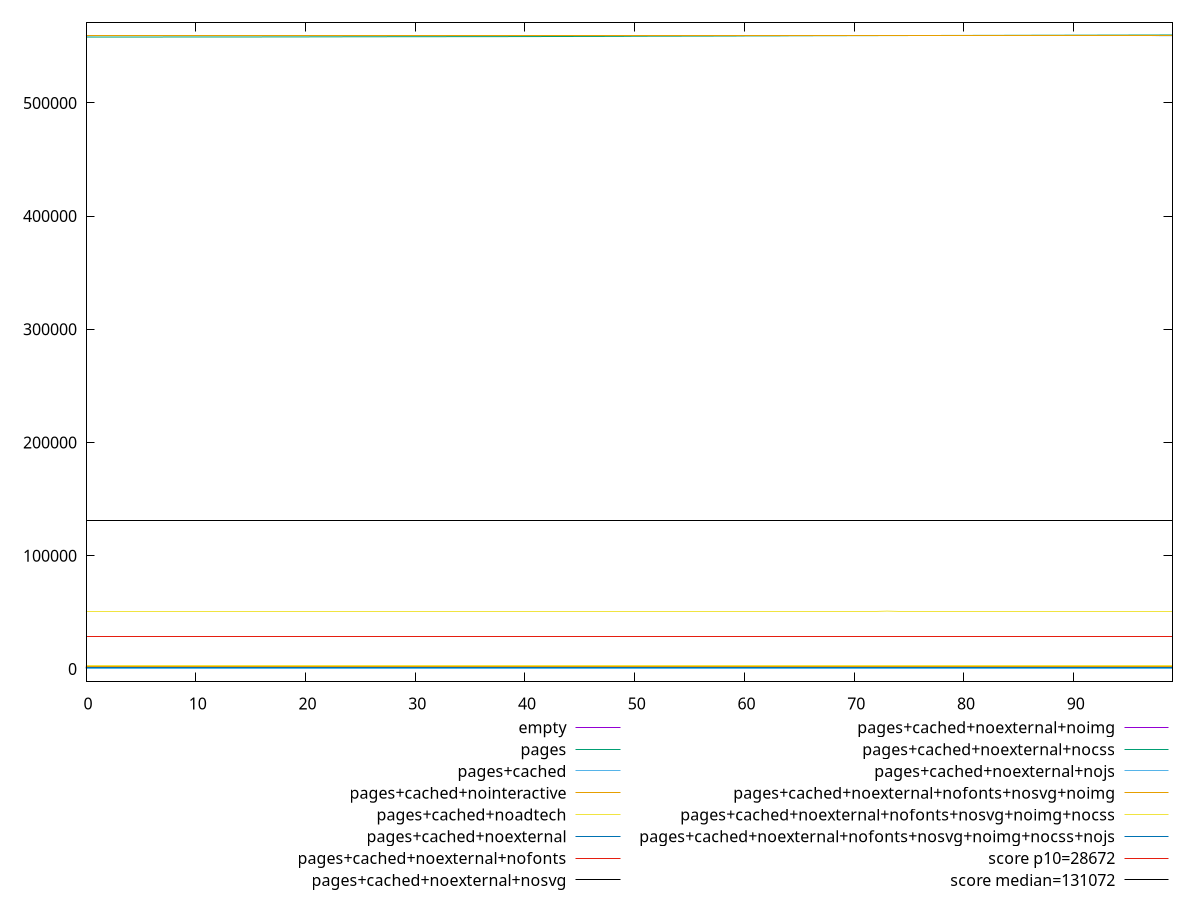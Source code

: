 reset

$empty <<EOF
0 0
1 0
2 0
3 0
4 0
5 0
6 0
7 0
8 0
9 0
10 0
11 0
12 0
13 0
14 0
15 0
16 0
17 0
18 0
19 0
20 0
21 0
22 0
23 0
24 0
25 0
26 0
27 0
28 0
29 0
30 0
31 0
32 0
33 0
34 0
35 0
36 0
37 0
38 0
39 0
40 0
41 0
42 0
43 0
44 0
45 0
46 0
47 0
48 0
49 0
50 0
51 0
52 0
53 0
54 0
55 0
56 0
57 0
58 0
59 0
60 0
61 0
62 0
63 0
64 0
65 0
66 0
67 0
68 0
69 0
70 0
71 0
72 0
73 0
74 0
75 0
76 0
77 0
78 0
79 0
80 0
81 0
82 0
83 0
84 0
85 0
86 0
87 0
88 0
89 0
90 0
91 0
92 0
93 0
94 0
95 0
96 0
97 0
98 0
99 0
EOF

$pages <<EOF
0 558157.9094985723
1 558164.2228957945
2 558170.5362930167
3 558176.8496902391
4 558183.1630874613
5 558193.1021513501
6 558198.5138346835
7 558204.827465239
8 558212.944990239
9 558219.2586207945
10 558225.5722513502
11 558231.8858819057
12 558238.1995124612
13 558244.5131430168
14 558250.8267735724
15 558257.1404041279
16 558263.4540346834
17 558269.767665239
18 558276.0812957946
19 558294.6036763501
20 558315.1608485724
21 558335.7180207946
22 558356.2751930167
23 558373.202465239
24 558393.759404128
25 558414.3163430168
26 558426.868040239
27 558434.8732819057
28 558446.659354128
29 558459.0610541279
30 558466.4506680168
31 558479.6182263502
32 558489.8746819057
33 558499.1884541279
34 558504.961865239
35 558509.6662291279
36 558519.7446541279
37 558529.4577763501
38 558549.2493235724
39 558569.0408707946
40 558588.8324180167
41 558608.623965239
42 558628.4155124612
43 558648.2070596835
44 558667.9986069057
45 558687.7901541279
46 558707.5817013502
47 558723.7377485724
48 558768.9750374611
49 558794.4210124612
50 558882.0682596834
51 558906.0190485724
52 558926.5412207945
53 558944.1316541279
54 558964.6538263501
55 558985.1759985724
56 559005.6981707945
57 559026.2203430168
58 559046.742515239
59 559067.2646874612
60 559145.0943180168
61 559164.8856319058
62 559166.7391541279
63 559184.6769457946
64 559263.6062096835
65 559296.639565239
66 559317.2317374612
67 559337.8239096835
68 559354.7990819056
69 559375.3910207945
70 559395.9829596834
71 559416.5748985724
72 559437.1668374613
73 559457.7587763502
74 559481.2924207946
75 559501.8843596835
76 559522.4762985724
77 559540.1265319057
78 559560.7184707946
79 559581.3104096835
80 559601.9023485724
81 559622.4942874613
82 559643.0862263502
83 559663.678165239
84 559684.2701041279
85 559707.8037485724
86 559732.0169207946
87 559752.6090930168
88 559773.201265239
89 559790.1715041279
90 559810.7634430168
91 559831.3553819057
92 559851.9473207946
93 559872.5392596835
94 559893.1311985723
95 559913.7231374612
96 559934.3150763501
97 559954.907015239
98 559974.5120096834
99 559995.1029763501
EOF

$pagesCached <<EOF
0 559090.7185985723
1 559300.2057759777
2 559300.7066139666
3 559301.2029826817
4 559301.6451924893
5 559303.5985134079
6 559303.6029826816
7 559304.2035413408
8 559304.2057759777
9 559304.6041000001
10 559305.0057759777
11 559305.3048446928
12 559305.4024240224
13 559306.4993513967
14 559306.5015860336
15 559307.4057759776
16 559308.4982340783
17 559309.0057759777
18 559309.0632620113
19 559309.3049379889
20 559309.519357604
21 559309.7010273744
22 559309.7038206705
23 559309.7613067039
24 559310.0101519554
25 559310.6084759777
26 559310.707731285
27 559311.3038206705
28 559311.5156720671
29 559311.6052173185
30 559311.7004687152
31 559311.9926206705
32 559311.9996307263
33 559312.0945759777
34 559312.2035413408
35 559312.7038206705
36 559313.0057759777
37 559313.2079173186
38 559313.3027033521
39 559313.4445653632
40 559313.5093139665
41 559313.7684759777
42 559314.2024240224
43 559314.2095932962
44 559314.3021446929
45 559315.1948553073
46 559316.1038206704
47 559316.3049379889
48 559316.4029826816
49 559316.9015860335
50 559317.8407480448
51 559318.3038206705
52 559318.6035413408
53 559319.0024240224
54 559319.1066139665
55 559319.4057759776
56 559319.6246648666
57 559320.3081966481
58 559320.3937379889
59 559320.4982340783
60 559320.7215922409
61 559321.1926206704
62 559321.5066139665
63 559321.8057759777
64 559321.8917826816
65 559322.0029826816
66 559322.6057759777
67 559323.1021446928
68 559323.3038206705
69 559323.4057759776
70 559323.8024240223
71 559324.4029826816
72 559324.6024240224
73 559324.6945759777
74 559324.7021446928
75 559325.0013067039
76 559325.6018653632
77 559326.1049379889
78 559326.5087553073
79 559326.5210335817
80 559327.8051924892
81 559327.8073586592
82 559327.9060553074
83 559328.1015860336
84 559328.1060553073
85 559328.196531285
86 559328.4029826816
87 559328.4201955929
88 559328.9060553074
89 559329.1054966481
90 559329.2246648666
91 559330.2024240224
92 559331.1093139666
93 559331.2615860336
94 559331.6001893856
95 559331.8024240223
96 559332.4052173186
97 559333.3027033521
98 559340.3702204222
99 559346.0052173185
EOF

$pagesCachedNointeractive <<EOF
0 559296.2035413408
1 559298.3038206705
2 559298.9049379888
3 559299.3038206705
4 559300.6024240224
5 559302.7010273744
6 559303.7049379889
7 559303.8024240223
8 559304.502703352
9 559304.9065206704
10 559305.3049379889
11 559306.2024240224
12 559306.3066139665
13 559306.5038206704
14 559307.4057759776
15 559307.6007480448
16 559308.2035413408
17 559308.2035413408
18 559308.2057759777
19 559308.4029826816
20 559308.502703352
21 559308.5049379889
22 559309.2029826817
23 559309.9010273744
24 559309.9032620112
25 559310.7032620113
26 559310.7076379888
27 559310.8074519554
28 559311.2018653632
29 559311.4057759776
30 559311.4057759776
31 559311.7049379889
32 559312.2057759777
33 559312.502703352
34 559312.8671477964
35 559312.9015860335
36 559312.9657759777
37 559313.0013067039
38 559313.2852173186
39 559313.5021446928
40 559313.7015860336
41 559313.7038206705
42 559314.0046586592
43 559314.4035413408
44 559314.5015860336
45 559314.5060553073
46 559314.8052173185
47 559315.3060553073
48 559315.3060553073
49 559315.4013067039
50 559315.5049379889
51 559315.9093139665
52 559316.5021446928
53 559316.5996307263
54 559316.6046586593
55 559316.7821446928
56 559317.0057759777
57 559317.0057759777
58 559317.2024240224
59 559317.8052173185
60 559317.9032620112
61 559318.0889893855
62 559318.5015860336
63 559318.594296648
64 559318.601306704
65 559318.7010273744
66 559318.8052173185
67 559318.8101519553
68 559318.9049379888
69 559318.905403352
70 559319.4013067039
71 559319.4057759776
72 559319.5032620112
73 559319.505496648
74 559319.6052173185
75 559320.2057759777
76 559320.9060553074
77 559321.1404687151
78 559321.3948553073
79 559322.5015860336
80 559322.9021446928
81 559322.9048446928
82 559323.3060553073
83 559323.4057759776
84 559324.201306704
85 559324.5021446928
86 559324.961306704
87 559325.0057759777
88 559325.3076379889
89 559325.8035413409
90 559325.9054966482
91 559326.1624240224
92 559327.666030478
93 559328.0901067039
94 559328.1060553073
95 559330.0246648666
96 559333.4024240224
97 559336.466030478
98 559337.0057759777
99 559338.1657511484
EOF

$pagesCachedNoadtech <<EOF
0 51073
1 51073
2 51073
3 51073
4 51073
5 51073
6 51073
7 51073
8 51073
9 51073
10 51073
11 51073
12 51073
13 51073
14 51073
15 51073
16 51073
17 51073
18 51073
19 51080
20 51080
21 51080
22 51080
23 51080
24 51080
25 51080
26 51080
27 51081
28 51081
29 51081
30 51081
31 51081
32 51081
33 51081
34 51081
35 51081
36 51081
37 51081
38 51081
39 51081
40 51081
41 51081
42 51081
43 51081
44 51081
45 51081
46 51081
47 51081
48 51081
49 51081
50 51081
51 51081
52 51081
53 51081
54 51081
55 51081
56 51081
57 51081
58 51081
59 51081
60 51081
61 51081
62 51081
63 51081
64 51081
65 51081
66 51081
67 51081
68 51081
69 51081
70 51081
71 51081
72 51081
73 51087
74 51088
75 51088
76 51088
77 51088
78 51088
79 51088
80 51088
81 51089
82 51089
83 51089
84 51089
85 51089
86 51089
87 51089
88 51089
89 51089
90 51089
91 51089
92 51089
93 51089
94 51089
95 51089
96 51096
97 51096
98 51096
99 51097
EOF

$pagesCachedNoexternal <<EOF
0 1098
1 1098
2 1098
3 1098
4 1098
5 1098
6 1098
7 1098
8 1098
9 1098
10 1098
11 1098
12 1098
13 1098
14 1098
15 1098
16 1098
17 1098
18 1098
19 1098
20 1098
21 1098
22 1098
23 1098
24 1098
25 1098
26 1098
27 1098
28 1098
29 1098
30 1098
31 1098
32 1098
33 1098
34 1098
35 1098
36 1098
37 1098
38 1098
39 1098
40 1098
41 1098
42 1098
43 1098
44 1098
45 1098
46 1098
47 1098
48 1098
49 1098
50 1098
51 1098
52 1098
53 1098
54 1098
55 1098
56 1098
57 1098
58 1098
59 1098
60 1098
61 1098
62 1098
63 1098
64 1098
65 1098
66 1098
67 1098
68 1098
69 1098
70 1098
71 1098
72 1098
73 1098
74 1098
75 1098
76 1098
77 1098
78 1098
79 1098
80 1098
81 1098
82 1098
83 1098
84 1098
85 1098
86 1098
87 1098
88 1098
89 1098
90 1098
91 1098
92 1098
93 1098
94 1098
95 1098
96 1098
97 1098
98 1098
99 1098
EOF

$pagesCachedNoexternalNofonts <<EOF
0 1220
1 1220
2 1220
3 1220
4 1220
5 1220
6 1220
7 1220
8 1220
9 1220
10 1220
11 1220
12 1220
13 1220
14 1220
15 1220
16 1220
17 1220
18 1220
19 1220
20 1220
21 1220
22 1220
23 1220
24 1220
25 1220
26 1220
27 1220
28 1220
29 1220
30 1220
31 1220
32 1220
33 1220
34 1220
35 1220
36 1220
37 1220
38 1220
39 1220
40 1220
41 1220
42 1220
43 1220
44 1220
45 1220
46 1220
47 1220
48 1220
49 1220
50 1220
51 1220
52 1220
53 1220
54 1220
55 1220
56 1220
57 1220
58 1220
59 1220
60 1220
61 1220
62 1220
63 1220
64 1220
65 1220
66 1220
67 1220
68 1220
69 1220
70 1220
71 1220
72 1220
73 1220
74 1220
75 1220
76 1220
77 1220
78 1220
79 1220
80 1220
81 1220
82 1220
83 1220
84 1220
85 1220
86 1220
87 1220
88 1220
89 1220
90 1220
91 1220
92 1220
93 1220
94 1220
95 1220
96 1220
97 1220
98 1220
99 1220
EOF

$pagesCachedNoexternalNosvg <<EOF
0 1586
1 1586
2 1586
3 1586
4 1586
5 1586
6 1586
7 1586
8 1586
9 1586
10 1586
11 1586
12 1586
13 1586
14 1586
15 1586
16 1586
17 1586
18 1586
19 1586
20 1586
21 1586
22 1586
23 1586
24 1586
25 1586
26 1586
27 1586
28 1586
29 1586
30 1586
31 1586
32 1586
33 1586
34 1586
35 1586
36 1586
37 1586
38 1586
39 1586
40 1586
41 1586
42 1586
43 1586
44 1586
45 1586
46 1586
47 1586
48 1586
49 1586
50 1586
51 1586
52 1586
53 1586
54 1586
55 1586
56 1586
57 1586
58 1586
59 1586
60 1586
61 1586
62 1586
63 1586
64 1586
65 1586
66 1586
67 1586
68 1586
69 1586
70 1586
71 1586
72 1586
73 1586
74 1586
75 1586
76 1586
77 1586
78 1586
79 1586
80 1586
81 1586
82 1586
83 1586
84 1586
85 1586
86 1586
87 1586
88 1586
89 1586
90 1586
91 1586
92 1586
93 1586
94 1586
95 1586
96 1586
97 1586
98 1586
99 1586
EOF

$pagesCachedNoexternalNoimg <<EOF
0 1830
1 1830
2 1830
3 1830
4 1830
5 1830
6 1830
7 1830
8 1830
9 1830
10 1830
11 1830
12 1830
13 1830
14 1830
15 1830
16 1830
17 1830
18 1830
19 1830
20 1830
21 1830
22 1830
23 1830
24 1830
25 1830
26 1830
27 1830
28 1830
29 1830
30 1830
31 1830
32 1830
33 1830
34 1830
35 1830
36 1830
37 1830
38 1830
39 1830
40 1830
41 1830
42 1830
43 1830
44 1830
45 1830
46 1830
47 1830
48 1830
49 1830
50 1830
51 1830
52 1830
53 1830
54 1830
55 1830
56 1830
57 1830
58 1830
59 1830
60 1830
61 1830
62 1830
63 1830
64 1830
65 1830
66 1830
67 1830
68 1830
69 1830
70 1830
71 1830
72 1830
73 1830
74 1830
75 1830
76 1830
77 1830
78 1830
79 1830
80 1830
81 1830
82 1830
83 1830
84 1830
85 1830
86 1830
87 1830
88 1830
89 1830
90 1830
91 1830
92 1830
93 1830
94 1830
95 1830
96 1830
97 1830
98 1830
99 1830
EOF

$pagesCachedNoexternalNocss <<EOF
0 1464
1 1464
2 1464
3 1464
4 1464
5 1464
6 1464
7 1464
8 1464
9 1464
10 1464
11 1464
12 1464
13 1464
14 1464
15 1464
16 1464
17 1464
18 1464
19 1464
20 1464
21 1464
22 1464
23 1464
24 1464
25 1464
26 1464
27 1464
28 1464
29 1464
30 1464
31 1464
32 1464
33 1464
34 1464
35 1464
36 1464
37 1464
38 1464
39 1464
40 1464
41 1464
42 1464
43 1464
44 1464
45 1464
46 1464
47 1464
48 1464
49 1464
50 1464
51 1464
52 1464
53 1464
54 1464
55 1464
56 1464
57 1464
58 1464
59 1464
60 1464
61 1464
62 1464
63 1464
64 1464
65 1464
66 1464
67 1464
68 1464
69 1464
70 1464
71 1464
72 1464
73 1464
74 1464
75 1464
76 1464
77 1464
78 1464
79 1464
80 1464
81 1464
82 1464
83 1464
84 1464
85 1464
86 1464
87 1464
88 1464
89 1464
90 1464
91 1464
92 1464
93 1464
94 1464
95 1464
96 1464
97 1464
98 1464
99 1464
EOF

$pagesCachedNoexternalNojs <<EOF
0 732
1 732
2 732
3 732
4 732
5 732
6 732
7 732
8 732
9 732
10 732
11 732
12 732
13 732
14 732
15 732
16 732
17 732
18 732
19 732
20 732
21 732
22 732
23 732
24 732
25 732
26 732
27 732
28 732
29 732
30 732
31 732
32 732
33 732
34 732
35 732
36 732
37 732
38 732
39 732
40 732
41 732
42 732
43 732
44 732
45 732
46 732
47 732
48 732
49 732
50 732
51 732
52 732
53 732
54 732
55 732
56 732
57 732
58 732
59 732
60 732
61 732
62 732
63 732
64 732
65 732
66 732
67 732
68 732
69 732
70 732
71 732
72 732
73 732
74 732
75 732
76 732
77 732
78 732
79 732
80 732
81 732
82 732
83 732
84 732
85 732
86 732
87 732
88 732
89 732
90 732
91 732
92 732
93 732
94 732
95 732
96 732
97 732
98 732
99 732
EOF

$pagesCachedNoexternalNofontsNosvgNoimg <<EOF
0 2440
1 2440
2 2440
3 2440
4 2440
5 2440
6 2440
7 2440
8 2440
9 2440
10 2440
11 2440
12 2440
13 2440
14 2440
15 2440
16 2440
17 2440
18 2440
19 2440
20 2440
21 2440
22 2440
23 2440
24 2440
25 2440
26 2440
27 2440
28 2440
29 2440
30 2440
31 2440
32 2440
33 2440
34 2440
35 2440
36 2440
37 2440
38 2440
39 2440
40 2440
41 2440
42 2440
43 2440
44 2440
45 2440
46 2440
47 2440
48 2440
49 2440
50 2440
51 2440
52 2440
53 2440
54 2440
55 2440
56 2440
57 2440
58 2440
59 2440
60 2440
61 2440
62 2440
63 2440
64 2440
65 2440
66 2440
67 2440
68 2440
69 2440
70 2440
71 2440
72 2440
73 2440
74 2440
75 2440
76 2440
77 2440
78 2440
79 2440
80 2440
81 2440
82 2440
83 2440
84 2440
85 2440
86 2440
87 2440
88 2440
89 2440
90 2440
91 2440
92 2440
93 2440
94 2440
95 2440
96 2440
97 2440
98 2440
99 2440
EOF

$pagesCachedNoexternalNofontsNosvgNoimgNocss <<EOF
0 2684
1 2684
2 2684
3 2684
4 2684
5 2684
6 2684
7 2684
8 2684
9 2684
10 2684
11 2684
12 2684
13 2684
14 2684
15 2684
16 2684
17 2684
18 2684
19 2684
20 2684
21 2684
22 2684
23 2684
24 2684
25 2684
26 2684
27 2684
28 2684
29 2684
30 2684
31 2684
32 2684
33 2684
34 2684
35 2684
36 2684
37 2684
38 2684
39 2684
40 2684
41 2684
42 2684
43 2684
44 2684
45 2684
46 2684
47 2684
48 2684
49 2684
50 2684
51 2684
52 2684
53 2684
54 2684
55 2684
56 2684
57 2684
58 2684
59 2684
60 2684
61 2684
62 2684
63 2684
64 2684
65 2684
66 2684
67 2684
68 2684
69 2684
70 2684
71 2684
72 2684
73 2684
74 2684
75 2684
76 2684
77 2684
78 2684
79 2684
80 2684
81 2684
82 2684
83 2684
84 2684
85 2684
86 2684
87 2684
88 2684
89 2684
90 2684
91 2684
92 2684
93 2684
94 2684
95 2684
96 2684
97 2684
98 2684
99 2684
EOF

$pagesCachedNoexternalNofontsNosvgNoimgNocssNojs <<EOF
0 976
1 976
2 976
3 976
4 976
5 976
6 976
7 976
8 976
9 976
10 976
11 976
12 976
13 976
14 976
15 976
16 976
17 976
18 976
19 976
20 976
21 976
22 976
23 976
24 976
25 976
26 976
27 976
28 976
29 976
30 976
31 976
32 976
33 976
34 976
35 976
36 976
37 976
38 976
39 976
40 976
41 976
42 976
43 976
44 976
45 976
46 976
47 976
48 976
49 976
50 976
51 976
52 976
53 976
54 976
55 976
56 976
57 976
58 976
59 976
60 976
61 976
62 976
63 976
64 976
65 976
66 976
67 976
68 976
69 976
70 976
71 976
72 976
73 976
74 976
75 976
76 976
77 976
78 976
79 976
80 976
81 976
82 976
83 976
84 976
85 976
86 976
87 976
88 976
89 976
90 976
91 976
92 976
93 976
94 976
95 976
96 976
97 976
98 976
99 976
EOF

set key outside below
set xrange [0:99]
set yrange [-11199.902059527003:571195.0050358771]
set terminal svg size 640, 620 enhanced background rgb 'white'
set output "report_00007_2020-12-11T15:55:29.892Z/uses-long-cache-ttl/comparison/sorted/all_raw.svg"

plot $empty title "empty" with line, \
     $pages title "pages" with line, \
     $pagesCached title "pages+cached" with line, \
     $pagesCachedNointeractive title "pages+cached+nointeractive" with line, \
     $pagesCachedNoadtech title "pages+cached+noadtech" with line, \
     $pagesCachedNoexternal title "pages+cached+noexternal" with line, \
     $pagesCachedNoexternalNofonts title "pages+cached+noexternal+nofonts" with line, \
     $pagesCachedNoexternalNosvg title "pages+cached+noexternal+nosvg" with line, \
     $pagesCachedNoexternalNoimg title "pages+cached+noexternal+noimg" with line, \
     $pagesCachedNoexternalNocss title "pages+cached+noexternal+nocss" with line, \
     $pagesCachedNoexternalNojs title "pages+cached+noexternal+nojs" with line, \
     $pagesCachedNoexternalNofontsNosvgNoimg title "pages+cached+noexternal+nofonts+nosvg+noimg" with line, \
     $pagesCachedNoexternalNofontsNosvgNoimgNocss title "pages+cached+noexternal+nofonts+nosvg+noimg+nocss" with line, \
     $pagesCachedNoexternalNofontsNosvgNoimgNocssNojs title "pages+cached+noexternal+nofonts+nosvg+noimg+nocss+nojs" with line, \
     28672 title "score p10=28672", \
     131072 title "score median=131072"

reset

